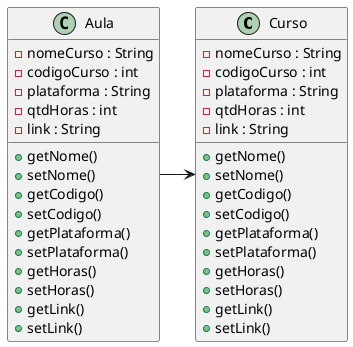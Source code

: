 @startuml "Class Diagram"

class Curso {
    - nomeCurso : String
    - codigoCurso : int
    - plataforma : String
    - qtdHoras : int
    - link : String
    +getNome()
    +setNome()
    +getCodigo()
    +setCodigo()
    +getPlataforma()
    +setPlataforma()
    +getHoras()
    +setHoras()
    +getLink()
    +setLink()
}

class Aula {
    - nomeCurso : String
    - codigoCurso : int
    - plataforma : String
    - qtdHoras : int
    - link : String
    +getNome()
    +setNome()
    +getCodigo()
    +setCodigo()
    +getPlataforma()
    +setPlataforma()
    +getHoras()
    +setHoras()
    +getLink()
    +setLink()
}

Aula -> Curso

'Order "1" *-- "n" OrderItem

@enduml